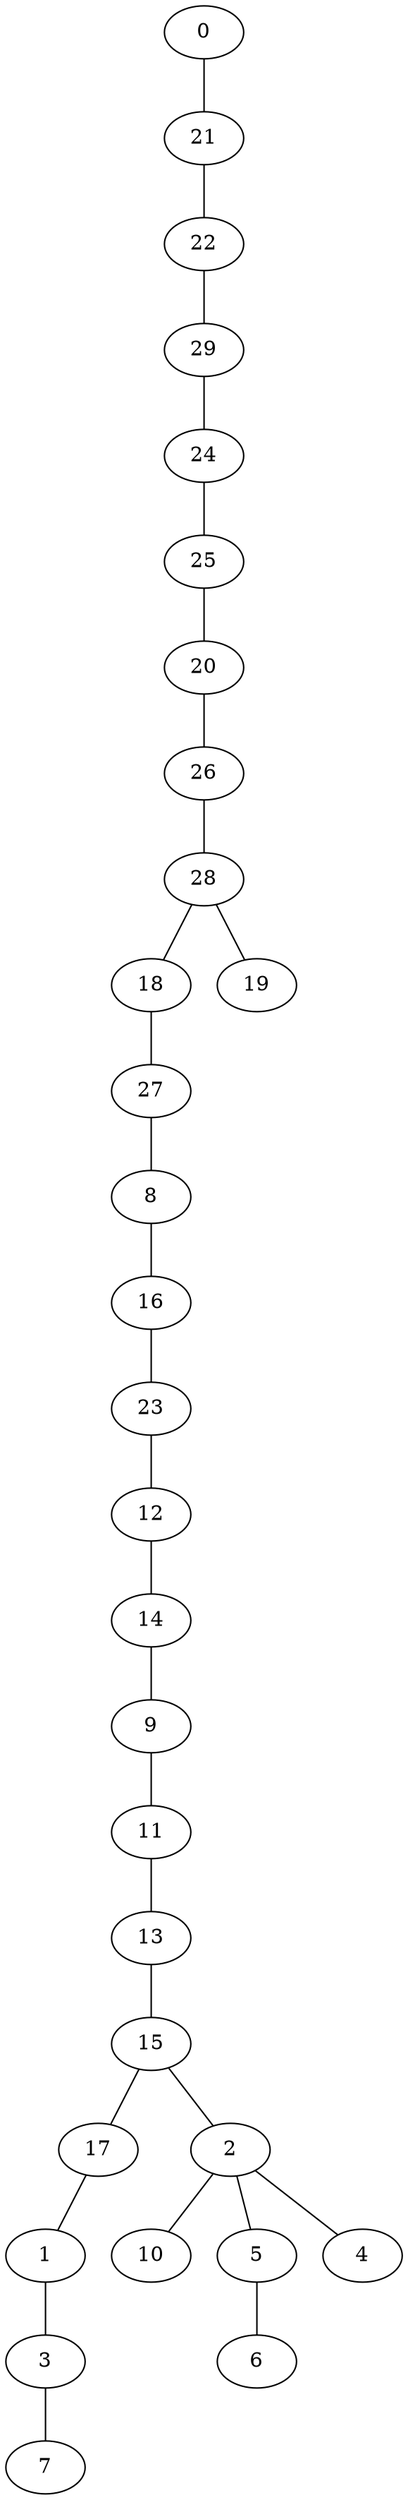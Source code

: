 graph DFS_I_grafoGilbert_30_14  {
0;
21;
22;
29;
24;
25;
20;
26;
28;
18;
27;
8;
16;
23;
12;
14;
9;
11;
13;
15;
17;
1;
3;
7;
2;
10;
5;
6;
4;
19;
0 -- 21;
21 -- 22;
22 -- 29;
29 -- 24;
24 -- 25;
25 -- 20;
20 -- 26;
26 -- 28;
28 -- 18;
18 -- 27;
27 -- 8;
8 -- 16;
16 -- 23;
23 -- 12;
12 -- 14;
14 -- 9;
9 -- 11;
11 -- 13;
13 -- 15;
15 -- 17;
17 -- 1;
1 -- 3;
3 -- 7;
15 -- 2;
2 -- 10;
2 -- 5;
5 -- 6;
2 -- 4;
28 -- 19;
}